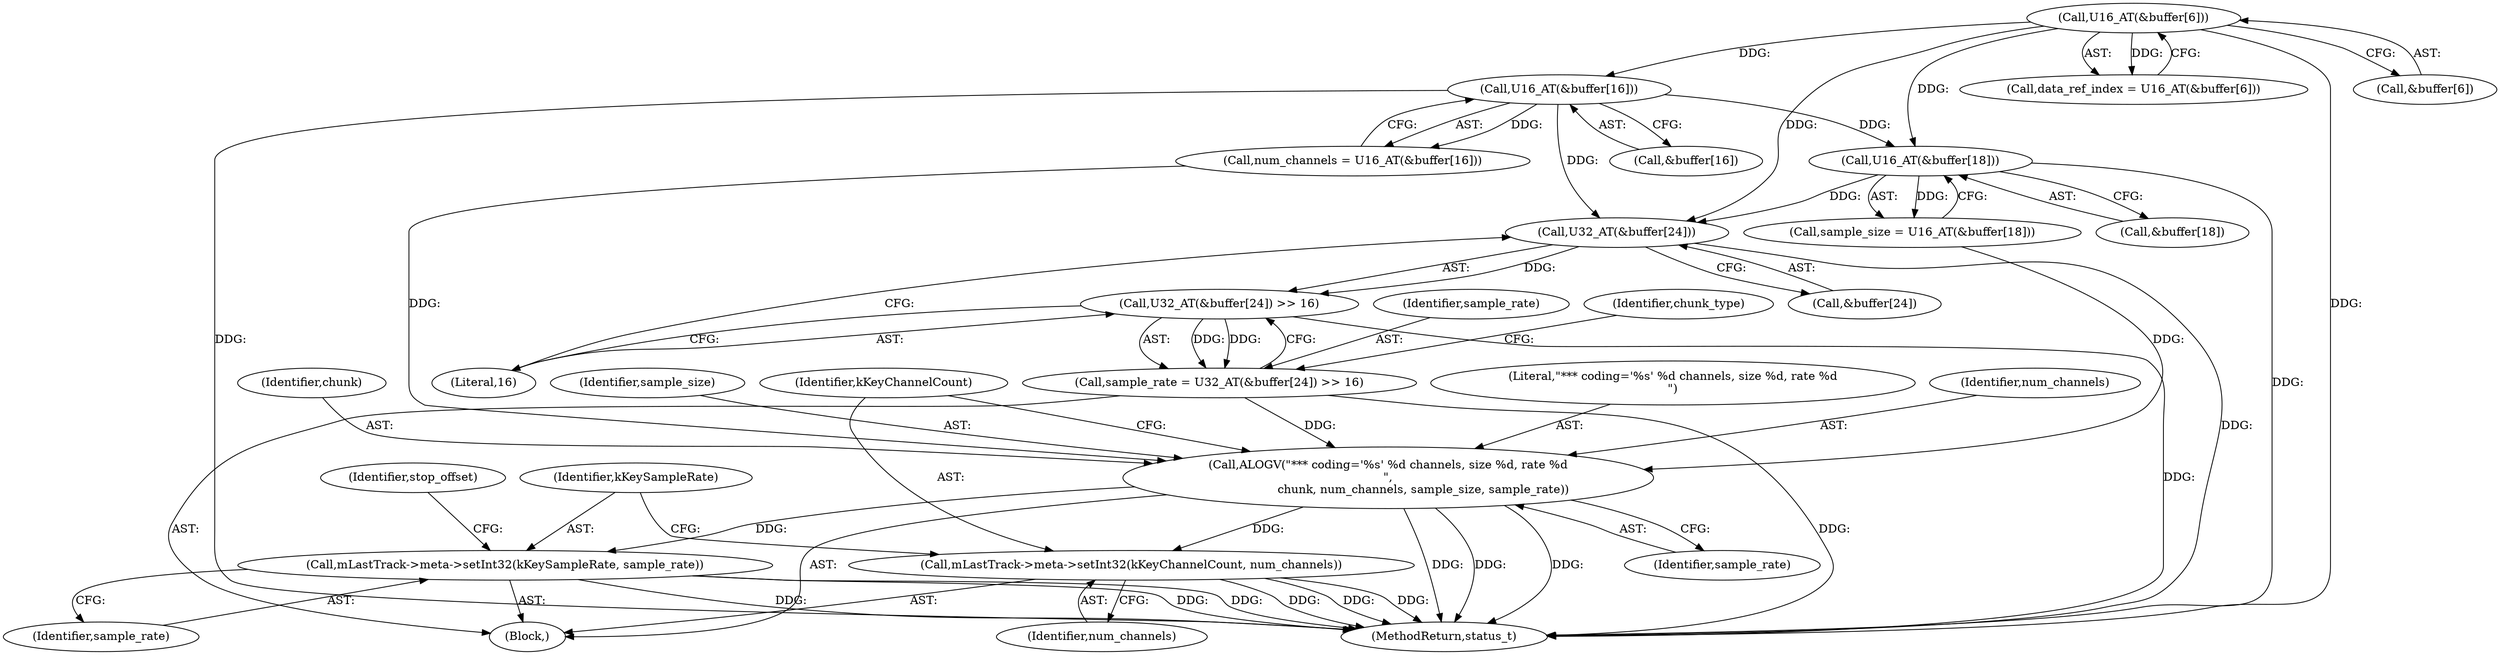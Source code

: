 digraph "0_Android_6fe85f7e15203e48df2cc3e8e1c4bc6ad49dc968@array" {
"1001544" [label="(Call,U32_AT(&buffer[24]))"];
"1001527" [label="(Call,U16_AT(&buffer[16]))"];
"1001519" [label="(Call,U16_AT(&buffer[6]))"];
"1001535" [label="(Call,U16_AT(&buffer[18]))"];
"1001543" [label="(Call,U32_AT(&buffer[24]) >> 16)"];
"1001541" [label="(Call,sample_rate = U32_AT(&buffer[24]) >> 16)"];
"1001569" [label="(Call,ALOGV(\"*** coding='%s' %d channels, size %d, rate %d\n\",\n                   chunk, num_channels, sample_size, sample_rate))"];
"1001575" [label="(Call,mLastTrack->meta->setInt32(kKeyChannelCount, num_channels))"];
"1001578" [label="(Call,mLastTrack->meta->setInt32(kKeySampleRate, sample_rate))"];
"1001545" [label="(Call,&buffer[24])"];
"1001517" [label="(Call,data_ref_index = U16_AT(&buffer[6]))"];
"1001542" [label="(Identifier,sample_rate)"];
"1001576" [label="(Identifier,kKeyChannelCount)"];
"1001578" [label="(Call,mLastTrack->meta->setInt32(kKeySampleRate, sample_rate))"];
"1001541" [label="(Call,sample_rate = U32_AT(&buffer[24]) >> 16)"];
"1001574" [label="(Identifier,sample_rate)"];
"1002931" [label="(MethodReturn,status_t)"];
"1001549" [label="(Literal,16)"];
"1001519" [label="(Call,U16_AT(&buffer[6]))"];
"1001569" [label="(Call,ALOGV(\"*** coding='%s' %d channels, size %d, rate %d\n\",\n                   chunk, num_channels, sample_size, sample_rate))"];
"1001579" [label="(Identifier,kKeySampleRate)"];
"1001573" [label="(Identifier,sample_size)"];
"1001570" [label="(Literal,\"*** coding='%s' %d channels, size %d, rate %d\n\")"];
"1001533" [label="(Call,sample_size = U16_AT(&buffer[18]))"];
"1001552" [label="(Identifier,chunk_type)"];
"1001544" [label="(Call,U32_AT(&buffer[24]))"];
"1001525" [label="(Call,num_channels = U16_AT(&buffer[16]))"];
"1001528" [label="(Call,&buffer[16])"];
"1001572" [label="(Identifier,num_channels)"];
"1001520" [label="(Call,&buffer[6])"];
"1001490" [label="(Block,)"];
"1001580" [label="(Identifier,sample_rate)"];
"1001536" [label="(Call,&buffer[18])"];
"1001577" [label="(Identifier,num_channels)"];
"1001571" [label="(Identifier,chunk)"];
"1001583" [label="(Identifier,stop_offset)"];
"1001535" [label="(Call,U16_AT(&buffer[18]))"];
"1001543" [label="(Call,U32_AT(&buffer[24]) >> 16)"];
"1001527" [label="(Call,U16_AT(&buffer[16]))"];
"1001575" [label="(Call,mLastTrack->meta->setInt32(kKeyChannelCount, num_channels))"];
"1001544" -> "1001543"  [label="AST: "];
"1001544" -> "1001545"  [label="CFG: "];
"1001545" -> "1001544"  [label="AST: "];
"1001549" -> "1001544"  [label="CFG: "];
"1001544" -> "1002931"  [label="DDG: "];
"1001544" -> "1001543"  [label="DDG: "];
"1001527" -> "1001544"  [label="DDG: "];
"1001519" -> "1001544"  [label="DDG: "];
"1001535" -> "1001544"  [label="DDG: "];
"1001527" -> "1001525"  [label="AST: "];
"1001527" -> "1001528"  [label="CFG: "];
"1001528" -> "1001527"  [label="AST: "];
"1001525" -> "1001527"  [label="CFG: "];
"1001527" -> "1002931"  [label="DDG: "];
"1001527" -> "1001525"  [label="DDG: "];
"1001519" -> "1001527"  [label="DDG: "];
"1001527" -> "1001535"  [label="DDG: "];
"1001519" -> "1001517"  [label="AST: "];
"1001519" -> "1001520"  [label="CFG: "];
"1001520" -> "1001519"  [label="AST: "];
"1001517" -> "1001519"  [label="CFG: "];
"1001519" -> "1002931"  [label="DDG: "];
"1001519" -> "1001517"  [label="DDG: "];
"1001519" -> "1001535"  [label="DDG: "];
"1001535" -> "1001533"  [label="AST: "];
"1001535" -> "1001536"  [label="CFG: "];
"1001536" -> "1001535"  [label="AST: "];
"1001533" -> "1001535"  [label="CFG: "];
"1001535" -> "1002931"  [label="DDG: "];
"1001535" -> "1001533"  [label="DDG: "];
"1001543" -> "1001541"  [label="AST: "];
"1001543" -> "1001549"  [label="CFG: "];
"1001549" -> "1001543"  [label="AST: "];
"1001541" -> "1001543"  [label="CFG: "];
"1001543" -> "1002931"  [label="DDG: "];
"1001543" -> "1001541"  [label="DDG: "];
"1001543" -> "1001541"  [label="DDG: "];
"1001541" -> "1001490"  [label="AST: "];
"1001542" -> "1001541"  [label="AST: "];
"1001552" -> "1001541"  [label="CFG: "];
"1001541" -> "1002931"  [label="DDG: "];
"1001541" -> "1001569"  [label="DDG: "];
"1001569" -> "1001490"  [label="AST: "];
"1001569" -> "1001574"  [label="CFG: "];
"1001570" -> "1001569"  [label="AST: "];
"1001571" -> "1001569"  [label="AST: "];
"1001572" -> "1001569"  [label="AST: "];
"1001573" -> "1001569"  [label="AST: "];
"1001574" -> "1001569"  [label="AST: "];
"1001576" -> "1001569"  [label="CFG: "];
"1001569" -> "1002931"  [label="DDG: "];
"1001569" -> "1002931"  [label="DDG: "];
"1001569" -> "1002931"  [label="DDG: "];
"1001525" -> "1001569"  [label="DDG: "];
"1001533" -> "1001569"  [label="DDG: "];
"1001569" -> "1001575"  [label="DDG: "];
"1001569" -> "1001578"  [label="DDG: "];
"1001575" -> "1001490"  [label="AST: "];
"1001575" -> "1001577"  [label="CFG: "];
"1001576" -> "1001575"  [label="AST: "];
"1001577" -> "1001575"  [label="AST: "];
"1001579" -> "1001575"  [label="CFG: "];
"1001575" -> "1002931"  [label="DDG: "];
"1001575" -> "1002931"  [label="DDG: "];
"1001575" -> "1002931"  [label="DDG: "];
"1001578" -> "1001490"  [label="AST: "];
"1001578" -> "1001580"  [label="CFG: "];
"1001579" -> "1001578"  [label="AST: "];
"1001580" -> "1001578"  [label="AST: "];
"1001583" -> "1001578"  [label="CFG: "];
"1001578" -> "1002931"  [label="DDG: "];
"1001578" -> "1002931"  [label="DDG: "];
"1001578" -> "1002931"  [label="DDG: "];
}
